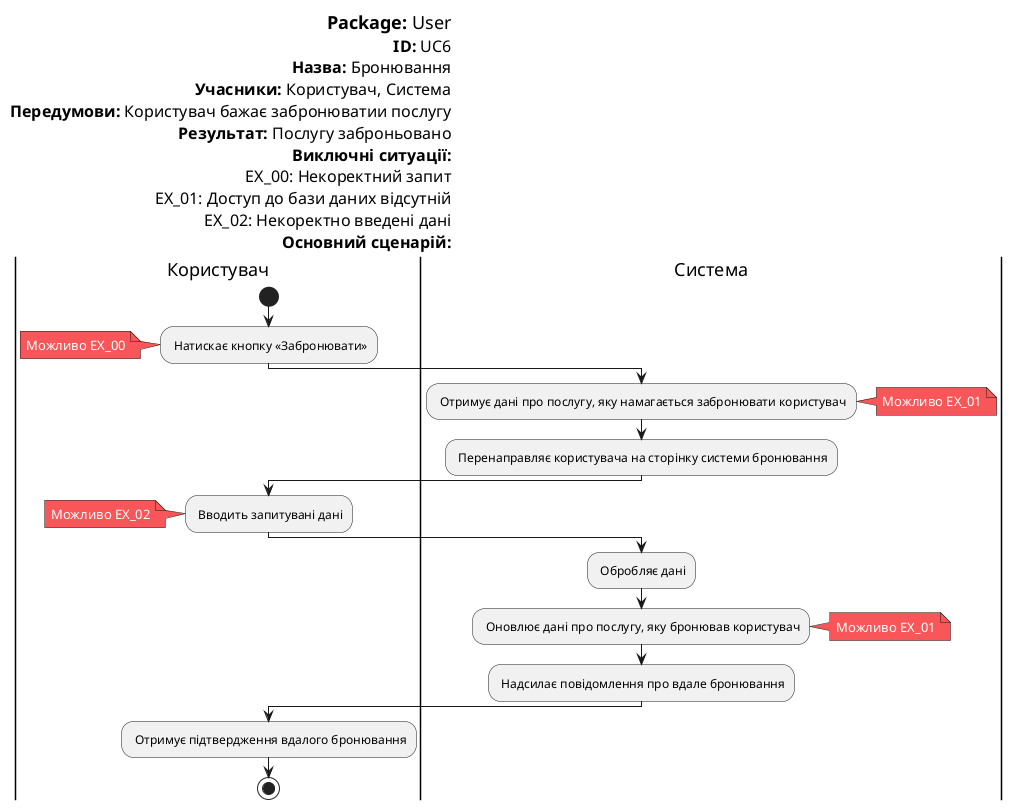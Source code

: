 @startuml 

left header
<font color=000 size=18><b>Package:</b> User
<font color=000 size=16><b>ID:</b> UC6
<font color=000 size=16><b>Назва:</b> Бронювання
<font color=000 size=16><b>Учасники:</b> Користувач, Система
<font color=000 size=16><b>Передумови:</b> Користувач бажає забронюватии послугу
<font color=000 size=16><b>Результат:</b> Послугу заброньовано
<font color=000 size=16><b>Виключні ситуації:</b>
<font color=000 size=16>EX_00: Некоректний запит
<font color=000 size=16>EX_01: Доступ до бази даних відсутній
<font color=000 size=16>EX_02: Некоректно введені дані
<font color=000 size=16><b>Основний сценарій:</b>
end header

skinparam	shadowing false
skinparam Note {
	BackgroundColor #f85658
	FontColor #ffffff
}

|Користувач|
start
: Натискає кнопку «Забронювати»;
note left
Можливо ЕХ_00
end note

|Система|
: Отримує дані про послугу, яку намагається забронювати користувач;
note right
Можливо ЕХ_01
end note

: Перенаправляє користувача на сторінку системи бронювання;

|Користувач|
: Вводить запитувані дані;
note left
Можливо ЕХ_02
end note

|Система|
: Обробляє дані;

: Оновлює дані про послугу, яку бронював користувач;
note right
Можливо ЕХ_01
end note

: Надсилає повідомлення про вдале бронювання;

|Користувач|
: Отримує підтвердження вдалого бронювання;

stop;
@enduml

